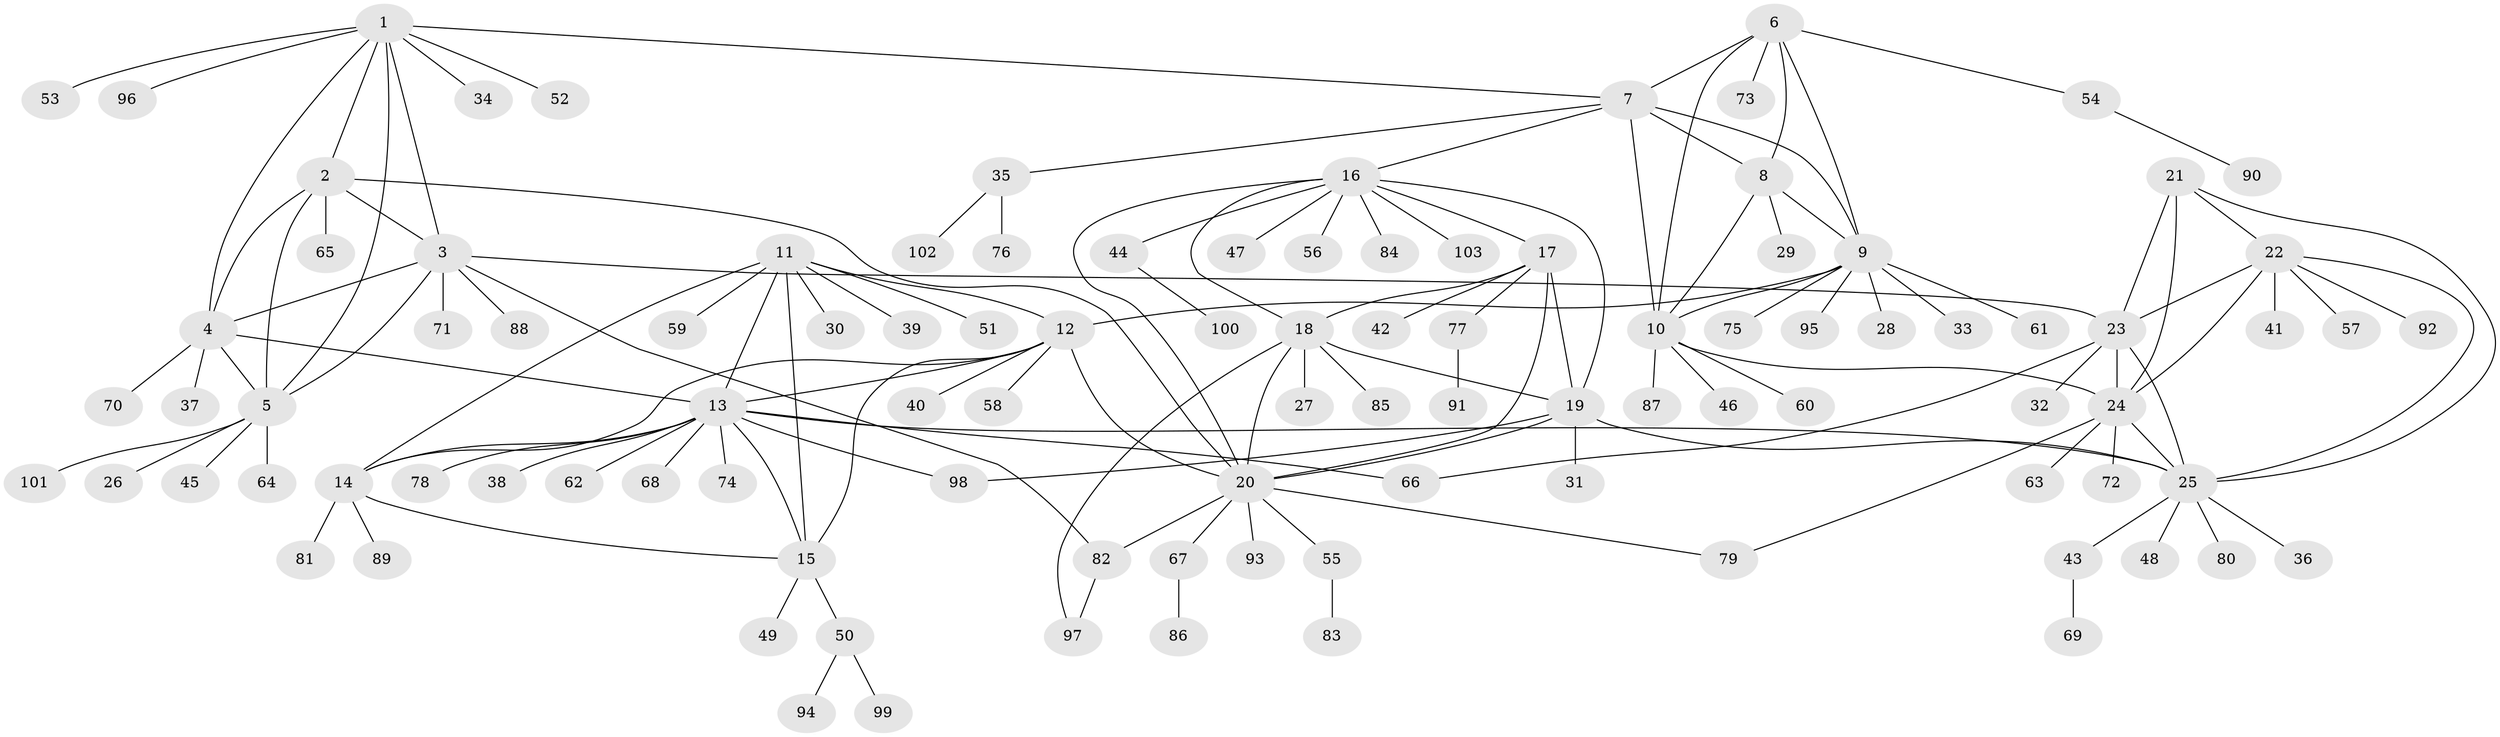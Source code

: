 // coarse degree distribution, {6: 0.06329113924050633, 8: 0.02531645569620253, 9: 0.02531645569620253, 4: 0.0379746835443038, 7: 0.012658227848101266, 14: 0.012658227848101266, 16: 0.012658227848101266, 10: 0.012658227848101266, 2: 0.08860759493670886, 12: 0.012658227848101266, 1: 0.6835443037974683, 3: 0.012658227848101266}
// Generated by graph-tools (version 1.1) at 2025/42/03/06/25 10:42:14]
// undirected, 103 vertices, 143 edges
graph export_dot {
graph [start="1"]
  node [color=gray90,style=filled];
  1;
  2;
  3;
  4;
  5;
  6;
  7;
  8;
  9;
  10;
  11;
  12;
  13;
  14;
  15;
  16;
  17;
  18;
  19;
  20;
  21;
  22;
  23;
  24;
  25;
  26;
  27;
  28;
  29;
  30;
  31;
  32;
  33;
  34;
  35;
  36;
  37;
  38;
  39;
  40;
  41;
  42;
  43;
  44;
  45;
  46;
  47;
  48;
  49;
  50;
  51;
  52;
  53;
  54;
  55;
  56;
  57;
  58;
  59;
  60;
  61;
  62;
  63;
  64;
  65;
  66;
  67;
  68;
  69;
  70;
  71;
  72;
  73;
  74;
  75;
  76;
  77;
  78;
  79;
  80;
  81;
  82;
  83;
  84;
  85;
  86;
  87;
  88;
  89;
  90;
  91;
  92;
  93;
  94;
  95;
  96;
  97;
  98;
  99;
  100;
  101;
  102;
  103;
  1 -- 2;
  1 -- 3;
  1 -- 4;
  1 -- 5;
  1 -- 7;
  1 -- 34;
  1 -- 52;
  1 -- 53;
  1 -- 96;
  2 -- 3;
  2 -- 4;
  2 -- 5;
  2 -- 20;
  2 -- 65;
  3 -- 4;
  3 -- 5;
  3 -- 23;
  3 -- 71;
  3 -- 82;
  3 -- 88;
  4 -- 5;
  4 -- 13;
  4 -- 37;
  4 -- 70;
  5 -- 26;
  5 -- 45;
  5 -- 64;
  5 -- 101;
  6 -- 7;
  6 -- 8;
  6 -- 9;
  6 -- 10;
  6 -- 54;
  6 -- 73;
  7 -- 8;
  7 -- 9;
  7 -- 10;
  7 -- 16;
  7 -- 35;
  8 -- 9;
  8 -- 10;
  8 -- 29;
  9 -- 10;
  9 -- 12;
  9 -- 28;
  9 -- 33;
  9 -- 61;
  9 -- 75;
  9 -- 95;
  10 -- 24;
  10 -- 46;
  10 -- 60;
  10 -- 87;
  11 -- 12;
  11 -- 13;
  11 -- 14;
  11 -- 15;
  11 -- 30;
  11 -- 39;
  11 -- 51;
  11 -- 59;
  12 -- 13;
  12 -- 14;
  12 -- 15;
  12 -- 20;
  12 -- 40;
  12 -- 58;
  13 -- 14;
  13 -- 15;
  13 -- 25;
  13 -- 38;
  13 -- 62;
  13 -- 66;
  13 -- 68;
  13 -- 74;
  13 -- 78;
  13 -- 98;
  14 -- 15;
  14 -- 81;
  14 -- 89;
  15 -- 49;
  15 -- 50;
  16 -- 17;
  16 -- 18;
  16 -- 19;
  16 -- 20;
  16 -- 44;
  16 -- 47;
  16 -- 56;
  16 -- 84;
  16 -- 103;
  17 -- 18;
  17 -- 19;
  17 -- 20;
  17 -- 42;
  17 -- 77;
  18 -- 19;
  18 -- 20;
  18 -- 27;
  18 -- 85;
  18 -- 97;
  19 -- 20;
  19 -- 25;
  19 -- 31;
  19 -- 98;
  20 -- 55;
  20 -- 67;
  20 -- 79;
  20 -- 82;
  20 -- 93;
  21 -- 22;
  21 -- 23;
  21 -- 24;
  21 -- 25;
  22 -- 23;
  22 -- 24;
  22 -- 25;
  22 -- 41;
  22 -- 57;
  22 -- 92;
  23 -- 24;
  23 -- 25;
  23 -- 32;
  23 -- 66;
  24 -- 25;
  24 -- 63;
  24 -- 72;
  24 -- 79;
  25 -- 36;
  25 -- 43;
  25 -- 48;
  25 -- 80;
  35 -- 76;
  35 -- 102;
  43 -- 69;
  44 -- 100;
  50 -- 94;
  50 -- 99;
  54 -- 90;
  55 -- 83;
  67 -- 86;
  77 -- 91;
  82 -- 97;
}

